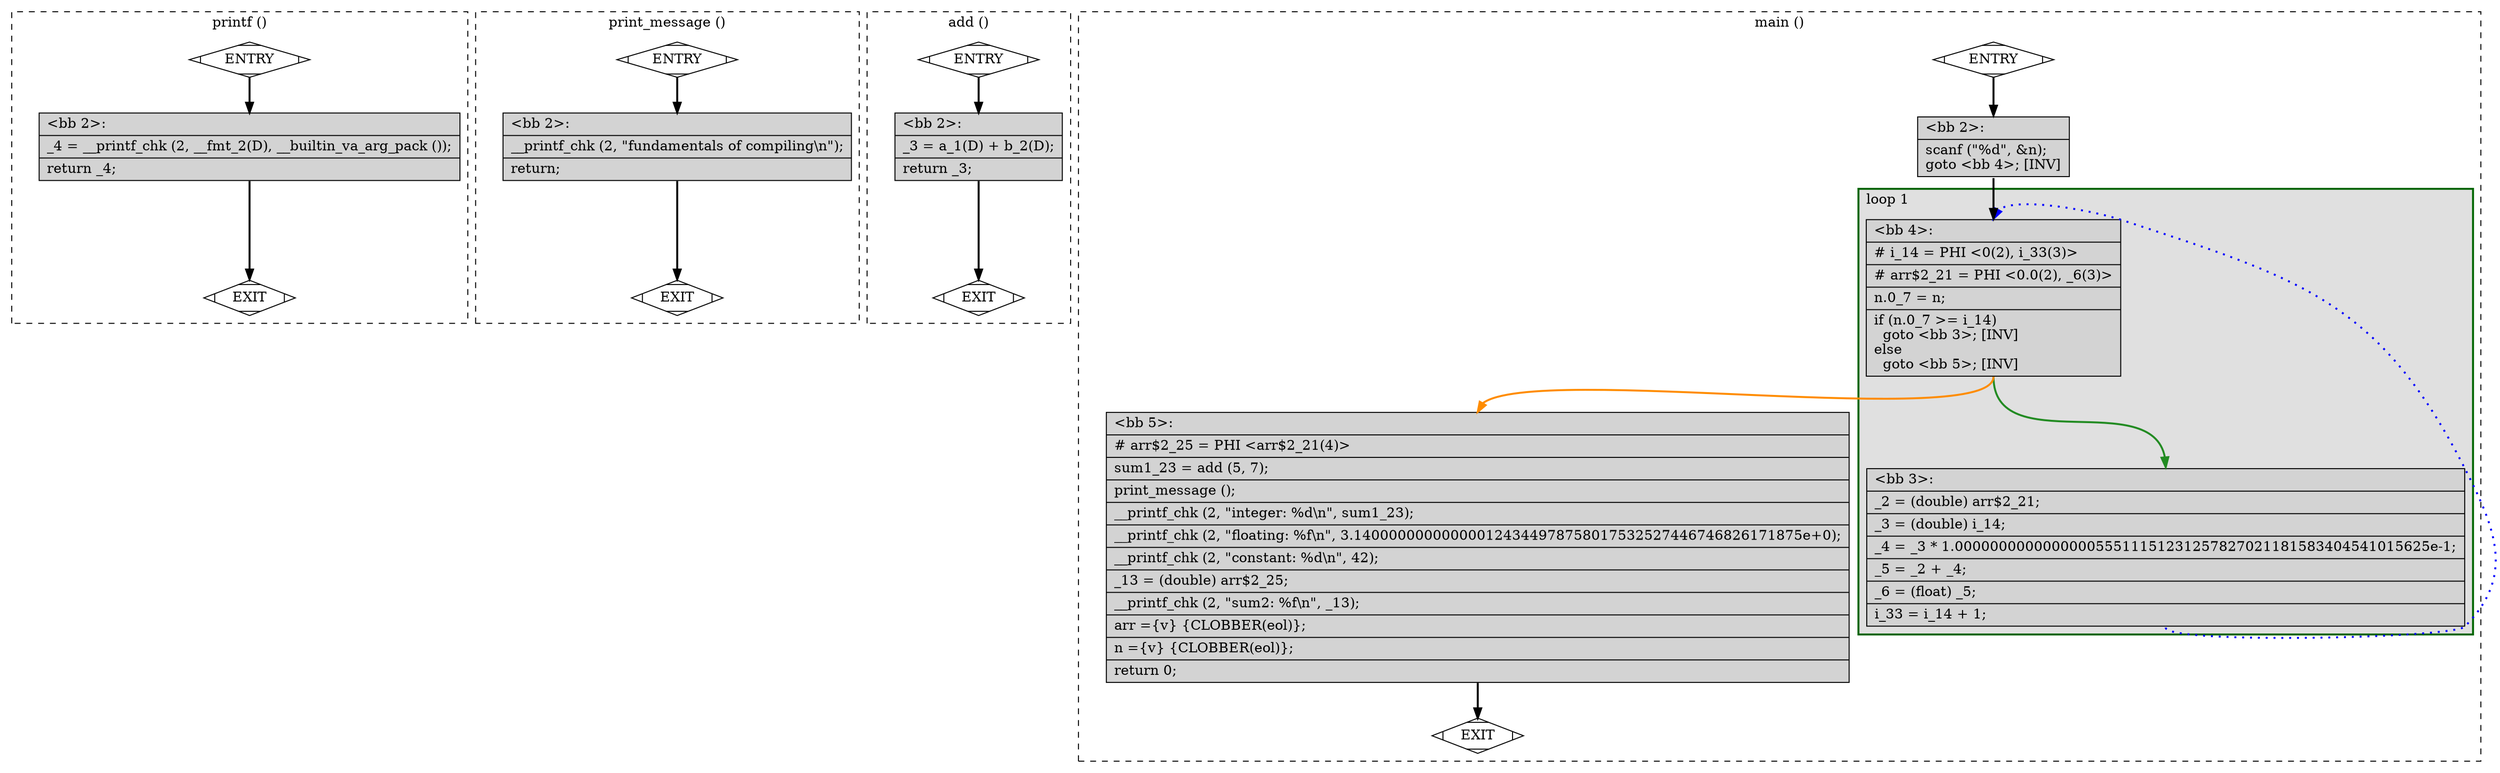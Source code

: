 digraph "test.c.045t.tailr1" {
overlap=false;
subgraph "cluster_printf" {
	style="dashed";
	color="black";
	label="printf ()";
	fn_5_basic_block_0 [shape=Mdiamond,style=filled,fillcolor=white,label="ENTRY"];

	fn_5_basic_block_1 [shape=Mdiamond,style=filled,fillcolor=white,label="EXIT"];

	fn_5_basic_block_2 [shape=record,style=filled,fillcolor=lightgrey,label="{\<bb\ 2\>:\l\
|_4\ =\ __printf_chk\ (2,\ __fmt_2(D),\ __builtin_va_arg_pack\ ());\l\
|return\ _4;\l\
}"];

	fn_5_basic_block_0:s -> fn_5_basic_block_2:n [style="solid,bold",color=black,weight=100,constraint=true];
	fn_5_basic_block_2:s -> fn_5_basic_block_1:n [style="solid,bold",color=black,weight=10,constraint=true];
	fn_5_basic_block_0:s -> fn_5_basic_block_1:n [style="invis",constraint=true];
}
subgraph "cluster_print_message" {
	style="dashed";
	color="black";
	label="print_message ()";
	fn_24_basic_block_0 [shape=Mdiamond,style=filled,fillcolor=white,label="ENTRY"];

	fn_24_basic_block_1 [shape=Mdiamond,style=filled,fillcolor=white,label="EXIT"];

	fn_24_basic_block_2 [shape=record,style=filled,fillcolor=lightgrey,label="{\<bb\ 2\>:\l\
|__printf_chk\ (2,\ \"fundamentals\ of\ compiling\\n\");\l\
|return;\l\
}"];

	fn_24_basic_block_0:s -> fn_24_basic_block_2:n [style="solid,bold",color=black,weight=100,constraint=true];
	fn_24_basic_block_2:s -> fn_24_basic_block_1:n [style="solid,bold",color=black,weight=10,constraint=true];
	fn_24_basic_block_0:s -> fn_24_basic_block_1:n [style="invis",constraint=true];
}
subgraph "cluster_add" {
	style="dashed";
	color="black";
	label="add ()";
	fn_25_basic_block_0 [shape=Mdiamond,style=filled,fillcolor=white,label="ENTRY"];

	fn_25_basic_block_1 [shape=Mdiamond,style=filled,fillcolor=white,label="EXIT"];

	fn_25_basic_block_2 [shape=record,style=filled,fillcolor=lightgrey,label="{\<bb\ 2\>:\l\
|_3\ =\ a_1(D)\ +\ b_2(D);\l\
|return\ _3;\l\
}"];

	fn_25_basic_block_0:s -> fn_25_basic_block_2:n [style="solid,bold",color=black,weight=100,constraint=true];
	fn_25_basic_block_2:s -> fn_25_basic_block_1:n [style="solid,bold",color=black,weight=10,constraint=true];
	fn_25_basic_block_0:s -> fn_25_basic_block_1:n [style="invis",constraint=true];
}
subgraph "cluster_main" {
	style="dashed";
	color="black";
	label="main ()";
	subgraph cluster_26_1 {
	style="filled";
	color="darkgreen";
	fillcolor="grey88";
	label="loop 1";
	labeljust=l;
	penwidth=2;
	fn_26_basic_block_4 [shape=record,style=filled,fillcolor=lightgrey,label="{\<bb\ 4\>:\l\
|#\ i_14\ =\ PHI\ \<0(2),\ i_33(3)\>\l\
|#\ arr$2_21\ =\ PHI\ \<0.0(2),\ _6(3)\>\l\
|n.0_7\ =\ n;\l\
|if\ (n.0_7\ \>=\ i_14)\l\
\ \ goto\ \<bb\ 3\>;\ [INV]\l\
else\l\
\ \ goto\ \<bb\ 5\>;\ [INV]\l\
}"];

	fn_26_basic_block_3 [shape=record,style=filled,fillcolor=lightgrey,label="{\<bb\ 3\>:\l\
|_2\ =\ (double)\ arr$2_21;\l\
|_3\ =\ (double)\ i_14;\l\
|_4\ =\ _3\ *\ 1.000000000000000055511151231257827021181583404541015625e-1;\l\
|_5\ =\ _2\ +\ _4;\l\
|_6\ =\ (float)\ _5;\l\
|i_33\ =\ i_14\ +\ 1;\l\
}"];

	}
	fn_26_basic_block_0 [shape=Mdiamond,style=filled,fillcolor=white,label="ENTRY"];

	fn_26_basic_block_1 [shape=Mdiamond,style=filled,fillcolor=white,label="EXIT"];

	fn_26_basic_block_2 [shape=record,style=filled,fillcolor=lightgrey,label="{\<bb\ 2\>:\l\
|scanf\ (\"%d\",\ &n);\l\
goto\ \<bb\ 4\>;\ [INV]\l\
}"];

	fn_26_basic_block_5 [shape=record,style=filled,fillcolor=lightgrey,label="{\<bb\ 5\>:\l\
|#\ arr$2_25\ =\ PHI\ \<arr$2_21(4)\>\l\
|sum1_23\ =\ add\ (5,\ 7);\l\
|print_message\ ();\l\
|__printf_chk\ (2,\ \"integer:\ %d\\n\",\ sum1_23);\l\
|__printf_chk\ (2,\ \"floating:\ %f\\n\",\ 3.140000000000000124344978758017532527446746826171875e+0);\l\
|__printf_chk\ (2,\ \"constant:\ %d\\n\",\ 42);\l\
|_13\ =\ (double)\ arr$2_25;\l\
|__printf_chk\ (2,\ \"sum2:\ %f\\n\",\ _13);\l\
|arr\ =\{v\}\ \{CLOBBER(eol)\};\l\
|n\ =\{v\}\ \{CLOBBER(eol)\};\l\
|return\ 0;\l\
}"];

	fn_26_basic_block_0:s -> fn_26_basic_block_2:n [style="solid,bold",color=black,weight=100,constraint=true];
	fn_26_basic_block_2:s -> fn_26_basic_block_4:n [style="solid,bold",color=black,weight=100,constraint=true];
	fn_26_basic_block_3:s -> fn_26_basic_block_4:n [style="dotted,bold",color=blue,weight=10,constraint=false];
	fn_26_basic_block_4:s -> fn_26_basic_block_3:n [style="solid,bold",color=forestgreen,weight=10,constraint=true];
	fn_26_basic_block_4:s -> fn_26_basic_block_5:n [style="solid,bold",color=darkorange,weight=10,constraint=true];
	fn_26_basic_block_5:s -> fn_26_basic_block_1:n [style="solid,bold",color=black,weight=10,constraint=true];
	fn_26_basic_block_0:s -> fn_26_basic_block_1:n [style="invis",constraint=true];
}
}
